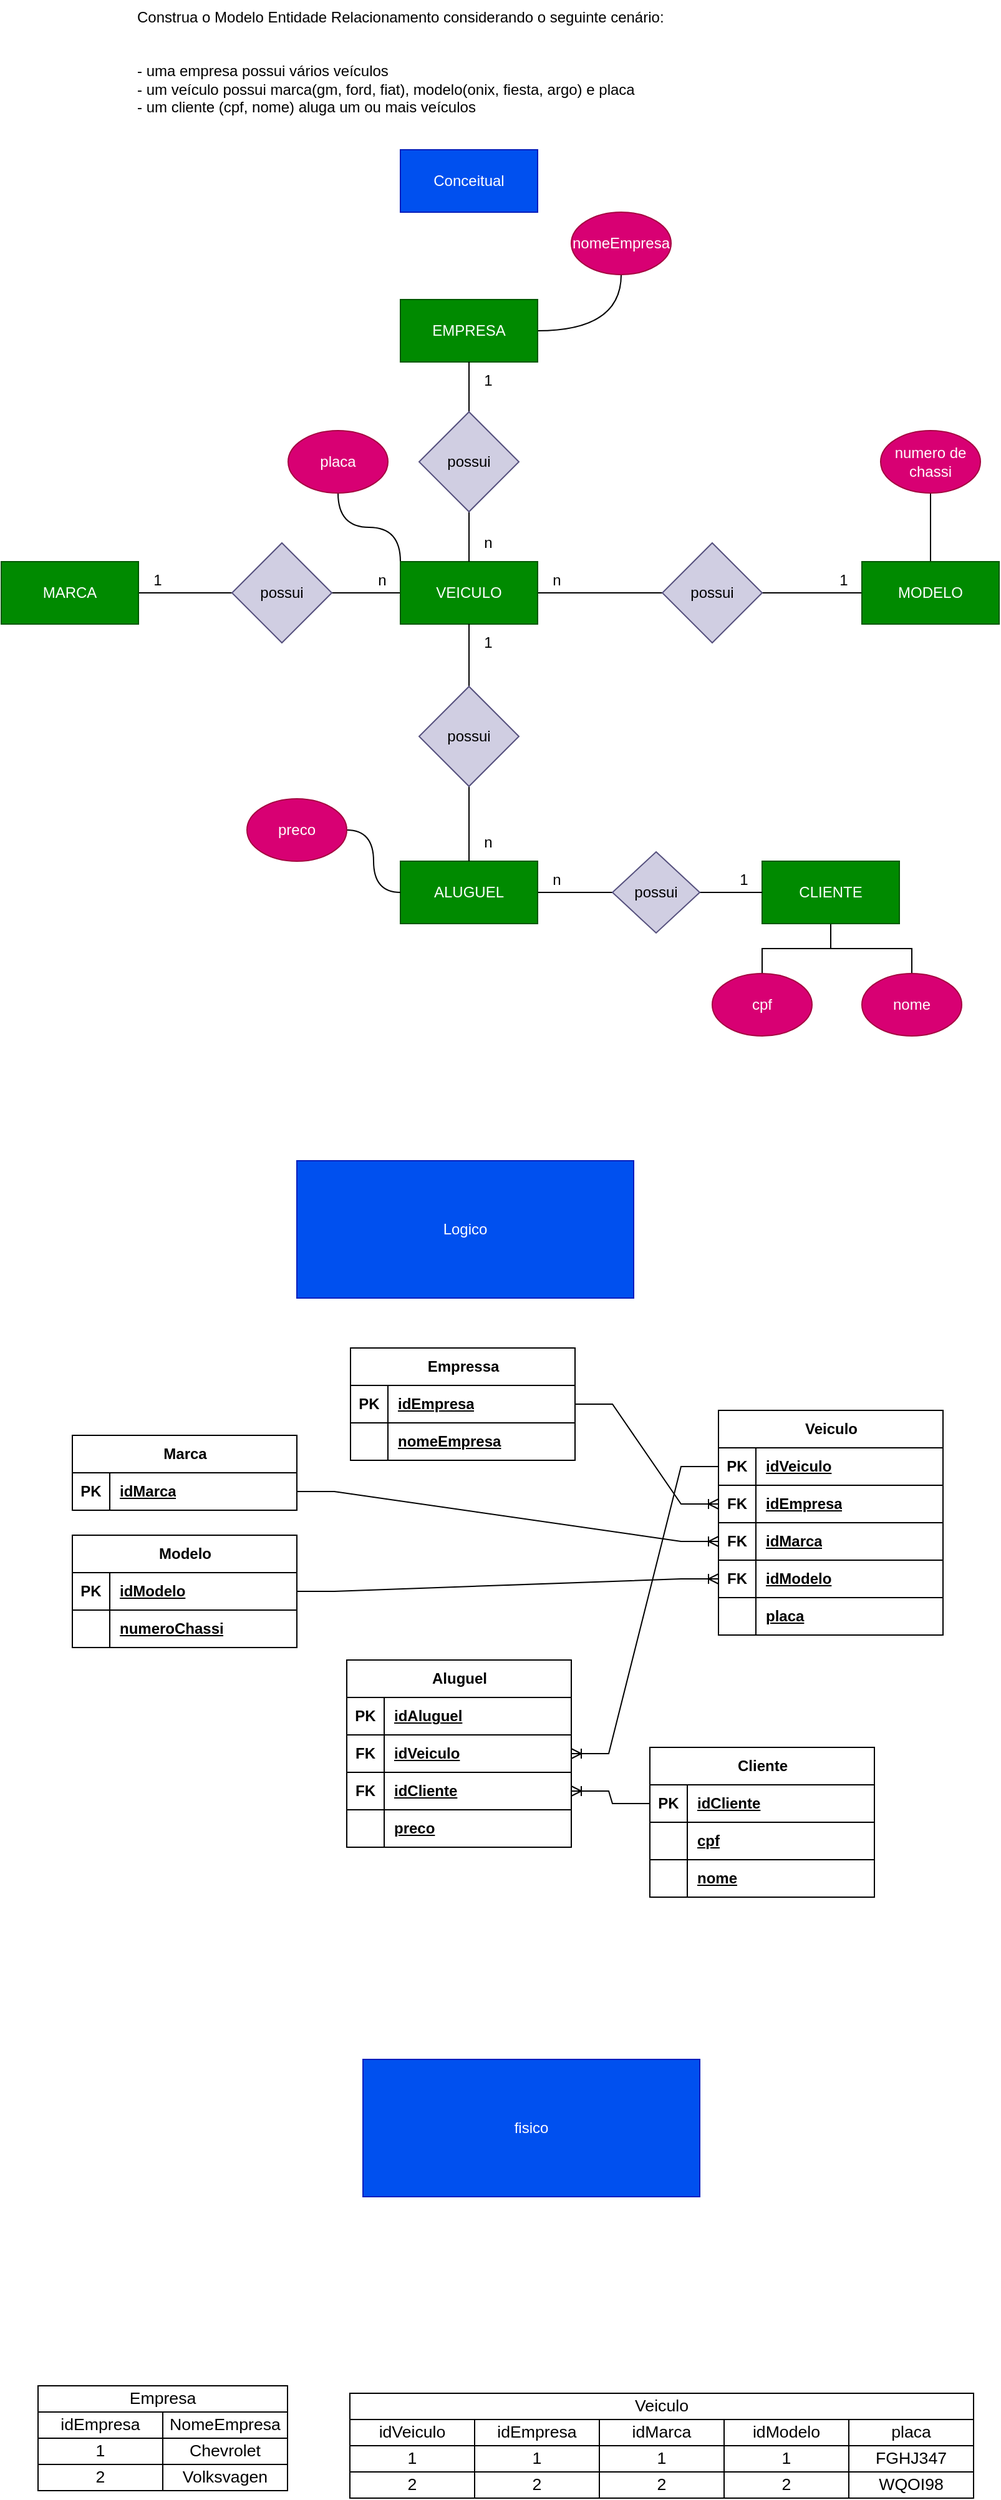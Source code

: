 <mxfile version="21.6.5" type="device">
  <diagram name="Página-1" id="3KC6voFuvcbb78ZpNwO1">
    <mxGraphModel dx="1050" dy="581" grid="1" gridSize="10" guides="1" tooltips="1" connect="1" arrows="1" fold="1" page="1" pageScale="1" pageWidth="827" pageHeight="1169" math="0" shadow="0">
      <root>
        <mxCell id="0" />
        <mxCell id="1" parent="0" />
        <mxCell id="j0HFmanKZ86CUpZfYPgK-1" value="Construa o Modelo Entidade Relacionamento considerando o seguinte cenário:&#xa;&#xa;&#xa;- uma empresa possui vários veículos&#xa;- um veículo possui marca(gm, ford, fiat), modelo(onix, fiesta, argo) e placa&#xa;- um cliente (cpf, nome) aluga um ou mais veículos" style="text;whiteSpace=wrap;" parent="1" vertex="1">
          <mxGeometry x="120" y="10" width="520" height="100" as="geometry" />
        </mxCell>
        <mxCell id="DOLbJT_8JHwkH9rWzf13-92" style="edgeStyle=orthogonalEdgeStyle;rounded=0;orthogonalLoop=1;jettySize=auto;html=1;endArrow=none;endFill=0;curved=1;" edge="1" parent="1" source="j0HFmanKZ86CUpZfYPgK-2" target="DOLbJT_8JHwkH9rWzf13-91">
          <mxGeometry relative="1" as="geometry" />
        </mxCell>
        <mxCell id="j0HFmanKZ86CUpZfYPgK-2" value="EMPRESA" style="html=1;whiteSpace=wrap;fillColor=#008a00;fontColor=#ffffff;strokeColor=#005700;" parent="1" vertex="1">
          <mxGeometry x="333" y="250" width="110" height="50" as="geometry" />
        </mxCell>
        <mxCell id="0wIgEY-jTWhRI0YMsKcy-2" style="edgeStyle=orthogonalEdgeStyle;rounded=0;orthogonalLoop=1;jettySize=auto;html=1;entryX=1;entryY=0.5;entryDx=0;entryDy=0;endArrow=none;endFill=0;" parent="1" source="j0HFmanKZ86CUpZfYPgK-3" target="0wIgEY-jTWhRI0YMsKcy-1" edge="1">
          <mxGeometry relative="1" as="geometry" />
        </mxCell>
        <mxCell id="0wIgEY-jTWhRI0YMsKcy-7" style="edgeStyle=orthogonalEdgeStyle;rounded=0;orthogonalLoop=1;jettySize=auto;html=1;entryX=0;entryY=0.5;entryDx=0;entryDy=0;endArrow=none;endFill=0;" parent="1" source="j0HFmanKZ86CUpZfYPgK-3" target="0wIgEY-jTWhRI0YMsKcy-6" edge="1">
          <mxGeometry relative="1" as="geometry">
            <mxPoint x="583" y="485" as="targetPoint" />
          </mxGeometry>
        </mxCell>
        <mxCell id="0wIgEY-jTWhRI0YMsKcy-13" style="rounded=0;orthogonalLoop=1;jettySize=auto;html=1;endArrow=none;endFill=0;edgeStyle=orthogonalEdgeStyle;curved=1;exitX=0;exitY=0;exitDx=0;exitDy=0;" parent="1" source="j0HFmanKZ86CUpZfYPgK-3" target="j0HFmanKZ86CUpZfYPgK-18" edge="1">
          <mxGeometry relative="1" as="geometry" />
        </mxCell>
        <mxCell id="j0HFmanKZ86CUpZfYPgK-3" value="VEICULO" style="html=1;whiteSpace=wrap;fillColor=#008a00;fontColor=#ffffff;strokeColor=#005700;" parent="1" vertex="1">
          <mxGeometry x="333" y="460" width="110" height="50" as="geometry" />
        </mxCell>
        <mxCell id="3XRkI4Bxzjqk7wCT-Cim-2" style="edgeStyle=orthogonalEdgeStyle;rounded=0;orthogonalLoop=1;jettySize=auto;html=1;endArrow=none;endFill=0;" parent="1" source="j0HFmanKZ86CUpZfYPgK-4" target="3XRkI4Bxzjqk7wCT-Cim-1" edge="1">
          <mxGeometry relative="1" as="geometry" />
        </mxCell>
        <mxCell id="3XRkI4Bxzjqk7wCT-Cim-4" style="edgeStyle=orthogonalEdgeStyle;rounded=0;orthogonalLoop=1;jettySize=auto;html=1;endArrow=none;endFill=0;" parent="1" source="j0HFmanKZ86CUpZfYPgK-4" target="3XRkI4Bxzjqk7wCT-Cim-3" edge="1">
          <mxGeometry relative="1" as="geometry" />
        </mxCell>
        <mxCell id="j0HFmanKZ86CUpZfYPgK-4" value="CLIENTE" style="html=1;whiteSpace=wrap;fillColor=#008a00;fontColor=#ffffff;strokeColor=#005700;" parent="1" vertex="1">
          <mxGeometry x="623" y="700" width="110" height="50" as="geometry" />
        </mxCell>
        <mxCell id="0wIgEY-jTWhRI0YMsKcy-16" style="edgeStyle=orthogonalEdgeStyle;rounded=0;orthogonalLoop=1;jettySize=auto;html=1;entryX=0.5;entryY=1;entryDx=0;entryDy=0;endArrow=none;endFill=0;" parent="1" source="j0HFmanKZ86CUpZfYPgK-5" target="j0HFmanKZ86CUpZfYPgK-2" edge="1">
          <mxGeometry relative="1" as="geometry" />
        </mxCell>
        <mxCell id="0wIgEY-jTWhRI0YMsKcy-17" style="edgeStyle=orthogonalEdgeStyle;rounded=0;orthogonalLoop=1;jettySize=auto;html=1;entryX=0.5;entryY=0;entryDx=0;entryDy=0;endArrow=none;endFill=0;" parent="1" source="j0HFmanKZ86CUpZfYPgK-5" target="j0HFmanKZ86CUpZfYPgK-3" edge="1">
          <mxGeometry relative="1" as="geometry" />
        </mxCell>
        <mxCell id="j0HFmanKZ86CUpZfYPgK-5" value="possui" style="rhombus;whiteSpace=wrap;html=1;fillColor=#d0cee2;strokeColor=#56517e;" parent="1" vertex="1">
          <mxGeometry x="348" y="340" width="80" height="80" as="geometry" />
        </mxCell>
        <mxCell id="j0HFmanKZ86CUpZfYPgK-18" value="placa" style="ellipse;whiteSpace=wrap;html=1;fillColor=#d80073;fontColor=#ffffff;strokeColor=#A50040;" parent="1" vertex="1">
          <mxGeometry x="243" y="355" width="80" height="50" as="geometry" />
        </mxCell>
        <mxCell id="3XRkI4Bxzjqk7wCT-Cim-1" value="cpf" style="ellipse;whiteSpace=wrap;html=1;fillColor=#d80073;fontColor=#ffffff;strokeColor=#A50040;" parent="1" vertex="1">
          <mxGeometry x="583" y="790" width="80" height="50" as="geometry" />
        </mxCell>
        <mxCell id="3XRkI4Bxzjqk7wCT-Cim-3" value="nome" style="ellipse;whiteSpace=wrap;html=1;fillColor=#d80073;fontColor=#ffffff;strokeColor=#A50040;" parent="1" vertex="1">
          <mxGeometry x="703" y="790" width="80" height="50" as="geometry" />
        </mxCell>
        <mxCell id="0wIgEY-jTWhRI0YMsKcy-4" style="edgeStyle=orthogonalEdgeStyle;rounded=0;orthogonalLoop=1;jettySize=auto;html=1;entryX=1;entryY=0.5;entryDx=0;entryDy=0;endArrow=none;endFill=0;" parent="1" source="0wIgEY-jTWhRI0YMsKcy-1" target="0wIgEY-jTWhRI0YMsKcy-3" edge="1">
          <mxGeometry relative="1" as="geometry" />
        </mxCell>
        <mxCell id="0wIgEY-jTWhRI0YMsKcy-1" value="possui" style="rhombus;whiteSpace=wrap;html=1;fillColor=#d0cee2;strokeColor=#56517e;" parent="1" vertex="1">
          <mxGeometry x="198" y="445" width="80" height="80" as="geometry" />
        </mxCell>
        <mxCell id="0wIgEY-jTWhRI0YMsKcy-3" value="MARCA" style="html=1;whiteSpace=wrap;fillColor=#008a00;fontColor=#ffffff;strokeColor=#005700;" parent="1" vertex="1">
          <mxGeometry x="13" y="460" width="110" height="50" as="geometry" />
        </mxCell>
        <mxCell id="0wIgEY-jTWhRI0YMsKcy-9" style="edgeStyle=orthogonalEdgeStyle;rounded=0;orthogonalLoop=1;jettySize=auto;html=1;entryX=0;entryY=0.5;entryDx=0;entryDy=0;endArrow=none;endFill=0;" parent="1" source="0wIgEY-jTWhRI0YMsKcy-6" target="0wIgEY-jTWhRI0YMsKcy-8" edge="1">
          <mxGeometry relative="1" as="geometry" />
        </mxCell>
        <mxCell id="0wIgEY-jTWhRI0YMsKcy-6" value="possui" style="rhombus;whiteSpace=wrap;html=1;fillColor=#d0cee2;strokeColor=#56517e;" parent="1" vertex="1">
          <mxGeometry x="543" y="445" width="80" height="80" as="geometry" />
        </mxCell>
        <mxCell id="DOLbJT_8JHwkH9rWzf13-42" style="edgeStyle=orthogonalEdgeStyle;rounded=0;orthogonalLoop=1;jettySize=auto;html=1;entryX=0.5;entryY=1;entryDx=0;entryDy=0;endArrow=none;endFill=0;" edge="1" parent="1" source="0wIgEY-jTWhRI0YMsKcy-8" target="DOLbJT_8JHwkH9rWzf13-40">
          <mxGeometry relative="1" as="geometry" />
        </mxCell>
        <mxCell id="0wIgEY-jTWhRI0YMsKcy-8" value="MODELO" style="html=1;whiteSpace=wrap;fillColor=#008a00;fontColor=#ffffff;strokeColor=#005700;" parent="1" vertex="1">
          <mxGeometry x="703" y="460" width="110" height="50" as="geometry" />
        </mxCell>
        <mxCell id="0wIgEY-jTWhRI0YMsKcy-32" style="edgeStyle=orthogonalEdgeStyle;rounded=0;orthogonalLoop=1;jettySize=auto;html=1;entryX=0;entryY=0.5;entryDx=0;entryDy=0;endArrow=none;endFill=0;" parent="1" source="0wIgEY-jTWhRI0YMsKcy-10" target="0wIgEY-jTWhRI0YMsKcy-31" edge="1">
          <mxGeometry relative="1" as="geometry" />
        </mxCell>
        <mxCell id="0wIgEY-jTWhRI0YMsKcy-10" value="ALUGUEL" style="html=1;whiteSpace=wrap;fillColor=#008a00;fontColor=#ffffff;strokeColor=#005700;" parent="1" vertex="1">
          <mxGeometry x="333" y="700" width="110" height="50" as="geometry" />
        </mxCell>
        <mxCell id="0wIgEY-jTWhRI0YMsKcy-12" style="edgeStyle=orthogonalEdgeStyle;rounded=0;orthogonalLoop=1;jettySize=auto;html=1;exitX=0.5;exitY=1;exitDx=0;exitDy=0;" parent="1" source="3XRkI4Bxzjqk7wCT-Cim-1" target="3XRkI4Bxzjqk7wCT-Cim-1" edge="1">
          <mxGeometry relative="1" as="geometry" />
        </mxCell>
        <mxCell id="0wIgEY-jTWhRI0YMsKcy-19" value="1" style="text;html=1;align=center;verticalAlign=middle;resizable=0;points=[];autosize=1;strokeColor=none;fillColor=none;" parent="1" vertex="1">
          <mxGeometry x="388" y="300" width="30" height="30" as="geometry" />
        </mxCell>
        <mxCell id="0wIgEY-jTWhRI0YMsKcy-20" value="n" style="text;html=1;align=center;verticalAlign=middle;resizable=0;points=[];autosize=1;strokeColor=none;fillColor=none;" parent="1" vertex="1">
          <mxGeometry x="388" y="430" width="30" height="30" as="geometry" />
        </mxCell>
        <mxCell id="0wIgEY-jTWhRI0YMsKcy-21" value="1" style="text;html=1;align=center;verticalAlign=middle;resizable=0;points=[];autosize=1;strokeColor=none;fillColor=none;" parent="1" vertex="1">
          <mxGeometry x="123" y="460" width="30" height="30" as="geometry" />
        </mxCell>
        <mxCell id="0wIgEY-jTWhRI0YMsKcy-22" value="n" style="text;html=1;align=center;verticalAlign=middle;resizable=0;points=[];autosize=1;strokeColor=none;fillColor=none;" parent="1" vertex="1">
          <mxGeometry x="443" y="460" width="30" height="30" as="geometry" />
        </mxCell>
        <mxCell id="0wIgEY-jTWhRI0YMsKcy-23" value="1" style="text;html=1;align=center;verticalAlign=middle;resizable=0;points=[];autosize=1;strokeColor=none;fillColor=none;" parent="1" vertex="1">
          <mxGeometry x="673" y="460" width="30" height="30" as="geometry" />
        </mxCell>
        <mxCell id="0wIgEY-jTWhRI0YMsKcy-24" value="n" style="text;html=1;align=center;verticalAlign=middle;resizable=0;points=[];autosize=1;strokeColor=none;fillColor=none;" parent="1" vertex="1">
          <mxGeometry x="303" y="460" width="30" height="30" as="geometry" />
        </mxCell>
        <mxCell id="0wIgEY-jTWhRI0YMsKcy-26" style="edgeStyle=orthogonalEdgeStyle;rounded=0;orthogonalLoop=1;jettySize=auto;html=1;entryX=0.5;entryY=1;entryDx=0;entryDy=0;endArrow=none;endFill=0;" parent="1" source="0wIgEY-jTWhRI0YMsKcy-25" target="j0HFmanKZ86CUpZfYPgK-3" edge="1">
          <mxGeometry relative="1" as="geometry" />
        </mxCell>
        <mxCell id="0wIgEY-jTWhRI0YMsKcy-27" style="edgeStyle=orthogonalEdgeStyle;rounded=0;orthogonalLoop=1;jettySize=auto;html=1;endArrow=none;endFill=0;" parent="1" source="0wIgEY-jTWhRI0YMsKcy-25" target="0wIgEY-jTWhRI0YMsKcy-10" edge="1">
          <mxGeometry relative="1" as="geometry" />
        </mxCell>
        <mxCell id="0wIgEY-jTWhRI0YMsKcy-25" value="possui" style="rhombus;whiteSpace=wrap;html=1;fillColor=#d0cee2;strokeColor=#56517e;" parent="1" vertex="1">
          <mxGeometry x="348" y="560" width="80" height="80" as="geometry" />
        </mxCell>
        <mxCell id="0wIgEY-jTWhRI0YMsKcy-28" value="1" style="text;html=1;align=center;verticalAlign=middle;resizable=0;points=[];autosize=1;strokeColor=none;fillColor=none;" parent="1" vertex="1">
          <mxGeometry x="388" y="510" width="30" height="30" as="geometry" />
        </mxCell>
        <mxCell id="0wIgEY-jTWhRI0YMsKcy-29" value="n" style="text;html=1;align=center;verticalAlign=middle;resizable=0;points=[];autosize=1;strokeColor=none;fillColor=none;" parent="1" vertex="1">
          <mxGeometry x="388" y="670" width="30" height="30" as="geometry" />
        </mxCell>
        <mxCell id="0wIgEY-jTWhRI0YMsKcy-34" style="edgeStyle=orthogonalEdgeStyle;rounded=0;orthogonalLoop=1;jettySize=auto;html=1;entryX=0;entryY=0.5;entryDx=0;entryDy=0;endArrow=none;endFill=0;" parent="1" source="0wIgEY-jTWhRI0YMsKcy-31" target="j0HFmanKZ86CUpZfYPgK-4" edge="1">
          <mxGeometry relative="1" as="geometry" />
        </mxCell>
        <mxCell id="0wIgEY-jTWhRI0YMsKcy-31" value="possui" style="rhombus;whiteSpace=wrap;html=1;fillColor=#d0cee2;strokeColor=#56517e;" parent="1" vertex="1">
          <mxGeometry x="503" y="692.5" width="70" height="65" as="geometry" />
        </mxCell>
        <mxCell id="0wIgEY-jTWhRI0YMsKcy-35" value="n" style="text;html=1;align=center;verticalAlign=middle;resizable=0;points=[];autosize=1;strokeColor=none;fillColor=none;" parent="1" vertex="1">
          <mxGeometry x="443" y="700" width="30" height="30" as="geometry" />
        </mxCell>
        <mxCell id="0wIgEY-jTWhRI0YMsKcy-36" value="1" style="text;html=1;align=center;verticalAlign=middle;resizable=0;points=[];autosize=1;strokeColor=none;fillColor=none;" parent="1" vertex="1">
          <mxGeometry x="593" y="700" width="30" height="30" as="geometry" />
        </mxCell>
        <mxCell id="DOLbJT_8JHwkH9rWzf13-1" value="Conceitual" style="html=1;whiteSpace=wrap;fillColor=#0050ef;fontColor=#ffffff;strokeColor=#001DBC;" vertex="1" parent="1">
          <mxGeometry x="333" y="130" width="110" height="50" as="geometry" />
        </mxCell>
        <mxCell id="DOLbJT_8JHwkH9rWzf13-2" value="Logico" style="html=1;whiteSpace=wrap;fillColor=#0050ef;fontColor=#ffffff;strokeColor=#001DBC;" vertex="1" parent="1">
          <mxGeometry x="250" y="940" width="270" height="110" as="geometry" />
        </mxCell>
        <mxCell id="DOLbJT_8JHwkH9rWzf13-3" value="Empressa" style="shape=table;startSize=30;container=1;collapsible=1;childLayout=tableLayout;fixedRows=1;rowLines=0;fontStyle=1;align=center;resizeLast=1;html=1;" vertex="1" parent="1">
          <mxGeometry x="293" y="1090" width="180" height="90" as="geometry" />
        </mxCell>
        <mxCell id="DOLbJT_8JHwkH9rWzf13-4" value="" style="shape=tableRow;horizontal=0;startSize=0;swimlaneHead=0;swimlaneBody=0;fillColor=none;collapsible=0;dropTarget=0;points=[[0,0.5],[1,0.5]];portConstraint=eastwest;top=0;left=0;right=0;bottom=1;" vertex="1" parent="DOLbJT_8JHwkH9rWzf13-3">
          <mxGeometry y="30" width="180" height="30" as="geometry" />
        </mxCell>
        <mxCell id="DOLbJT_8JHwkH9rWzf13-5" value="PK" style="shape=partialRectangle;connectable=0;fillColor=none;top=0;left=0;bottom=0;right=0;fontStyle=1;overflow=hidden;whiteSpace=wrap;html=1;" vertex="1" parent="DOLbJT_8JHwkH9rWzf13-4">
          <mxGeometry width="30" height="30" as="geometry">
            <mxRectangle width="30" height="30" as="alternateBounds" />
          </mxGeometry>
        </mxCell>
        <mxCell id="DOLbJT_8JHwkH9rWzf13-6" value="idEmpresa" style="shape=partialRectangle;connectable=0;fillColor=none;top=0;left=0;bottom=0;right=0;align=left;spacingLeft=6;fontStyle=5;overflow=hidden;whiteSpace=wrap;html=1;" vertex="1" parent="DOLbJT_8JHwkH9rWzf13-4">
          <mxGeometry x="30" width="150" height="30" as="geometry">
            <mxRectangle width="150" height="30" as="alternateBounds" />
          </mxGeometry>
        </mxCell>
        <mxCell id="DOLbJT_8JHwkH9rWzf13-88" style="shape=tableRow;horizontal=0;startSize=0;swimlaneHead=0;swimlaneBody=0;fillColor=none;collapsible=0;dropTarget=0;points=[[0,0.5],[1,0.5]];portConstraint=eastwest;top=0;left=0;right=0;bottom=1;" vertex="1" parent="DOLbJT_8JHwkH9rWzf13-3">
          <mxGeometry y="60" width="180" height="30" as="geometry" />
        </mxCell>
        <mxCell id="DOLbJT_8JHwkH9rWzf13-89" style="shape=partialRectangle;connectable=0;fillColor=none;top=0;left=0;bottom=0;right=0;fontStyle=1;overflow=hidden;whiteSpace=wrap;html=1;" vertex="1" parent="DOLbJT_8JHwkH9rWzf13-88">
          <mxGeometry width="30" height="30" as="geometry">
            <mxRectangle width="30" height="30" as="alternateBounds" />
          </mxGeometry>
        </mxCell>
        <mxCell id="DOLbJT_8JHwkH9rWzf13-90" value="nomeEmpresa" style="shape=partialRectangle;connectable=0;fillColor=none;top=0;left=0;bottom=0;right=0;align=left;spacingLeft=6;fontStyle=5;overflow=hidden;whiteSpace=wrap;html=1;" vertex="1" parent="DOLbJT_8JHwkH9rWzf13-88">
          <mxGeometry x="30" width="150" height="30" as="geometry">
            <mxRectangle width="150" height="30" as="alternateBounds" />
          </mxGeometry>
        </mxCell>
        <mxCell id="DOLbJT_8JHwkH9rWzf13-16" value="Veiculo" style="shape=table;startSize=30;container=1;collapsible=1;childLayout=tableLayout;fixedRows=1;rowLines=0;fontStyle=1;align=center;resizeLast=1;html=1;" vertex="1" parent="1">
          <mxGeometry x="588" y="1140" width="180" height="180" as="geometry" />
        </mxCell>
        <mxCell id="DOLbJT_8JHwkH9rWzf13-17" value="" style="shape=tableRow;horizontal=0;startSize=0;swimlaneHead=0;swimlaneBody=0;fillColor=none;collapsible=0;dropTarget=0;points=[[0,0.5],[1,0.5]];portConstraint=eastwest;top=0;left=0;right=0;bottom=1;" vertex="1" parent="DOLbJT_8JHwkH9rWzf13-16">
          <mxGeometry y="30" width="180" height="30" as="geometry" />
        </mxCell>
        <mxCell id="DOLbJT_8JHwkH9rWzf13-18" value="PK" style="shape=partialRectangle;connectable=0;fillColor=none;top=0;left=0;bottom=0;right=0;fontStyle=1;overflow=hidden;whiteSpace=wrap;html=1;" vertex="1" parent="DOLbJT_8JHwkH9rWzf13-17">
          <mxGeometry width="30" height="30" as="geometry">
            <mxRectangle width="30" height="30" as="alternateBounds" />
          </mxGeometry>
        </mxCell>
        <mxCell id="DOLbJT_8JHwkH9rWzf13-19" value="idVeiculo" style="shape=partialRectangle;connectable=0;fillColor=none;top=0;left=0;bottom=0;right=0;align=left;spacingLeft=6;fontStyle=5;overflow=hidden;whiteSpace=wrap;html=1;" vertex="1" parent="DOLbJT_8JHwkH9rWzf13-17">
          <mxGeometry x="30" width="150" height="30" as="geometry">
            <mxRectangle width="150" height="30" as="alternateBounds" />
          </mxGeometry>
        </mxCell>
        <mxCell id="DOLbJT_8JHwkH9rWzf13-20" style="shape=tableRow;horizontal=0;startSize=0;swimlaneHead=0;swimlaneBody=0;fillColor=none;collapsible=0;dropTarget=0;points=[[0,0.5],[1,0.5]];portConstraint=eastwest;top=0;left=0;right=0;bottom=1;" vertex="1" parent="DOLbJT_8JHwkH9rWzf13-16">
          <mxGeometry y="60" width="180" height="30" as="geometry" />
        </mxCell>
        <mxCell id="DOLbJT_8JHwkH9rWzf13-21" value="FK" style="shape=partialRectangle;connectable=0;fillColor=none;top=0;left=0;bottom=0;right=0;fontStyle=1;overflow=hidden;whiteSpace=wrap;html=1;" vertex="1" parent="DOLbJT_8JHwkH9rWzf13-20">
          <mxGeometry width="30" height="30" as="geometry">
            <mxRectangle width="30" height="30" as="alternateBounds" />
          </mxGeometry>
        </mxCell>
        <mxCell id="DOLbJT_8JHwkH9rWzf13-22" value="idEmpresa" style="shape=partialRectangle;connectable=0;fillColor=none;top=0;left=0;bottom=0;right=0;align=left;spacingLeft=6;fontStyle=5;overflow=hidden;whiteSpace=wrap;html=1;" vertex="1" parent="DOLbJT_8JHwkH9rWzf13-20">
          <mxGeometry x="30" width="150" height="30" as="geometry">
            <mxRectangle width="150" height="30" as="alternateBounds" />
          </mxGeometry>
        </mxCell>
        <mxCell id="DOLbJT_8JHwkH9rWzf13-66" style="shape=tableRow;horizontal=0;startSize=0;swimlaneHead=0;swimlaneBody=0;fillColor=none;collapsible=0;dropTarget=0;points=[[0,0.5],[1,0.5]];portConstraint=eastwest;top=0;left=0;right=0;bottom=1;" vertex="1" parent="DOLbJT_8JHwkH9rWzf13-16">
          <mxGeometry y="90" width="180" height="30" as="geometry" />
        </mxCell>
        <mxCell id="DOLbJT_8JHwkH9rWzf13-67" value="FK" style="shape=partialRectangle;connectable=0;fillColor=none;top=0;left=0;bottom=0;right=0;fontStyle=1;overflow=hidden;whiteSpace=wrap;html=1;" vertex="1" parent="DOLbJT_8JHwkH9rWzf13-66">
          <mxGeometry width="30" height="30" as="geometry">
            <mxRectangle width="30" height="30" as="alternateBounds" />
          </mxGeometry>
        </mxCell>
        <mxCell id="DOLbJT_8JHwkH9rWzf13-68" value="idMarca" style="shape=partialRectangle;connectable=0;fillColor=none;top=0;left=0;bottom=0;right=0;align=left;spacingLeft=6;fontStyle=5;overflow=hidden;whiteSpace=wrap;html=1;" vertex="1" parent="DOLbJT_8JHwkH9rWzf13-66">
          <mxGeometry x="30" width="150" height="30" as="geometry">
            <mxRectangle width="150" height="30" as="alternateBounds" />
          </mxGeometry>
        </mxCell>
        <mxCell id="DOLbJT_8JHwkH9rWzf13-69" style="shape=tableRow;horizontal=0;startSize=0;swimlaneHead=0;swimlaneBody=0;fillColor=none;collapsible=0;dropTarget=0;points=[[0,0.5],[1,0.5]];portConstraint=eastwest;top=0;left=0;right=0;bottom=1;" vertex="1" parent="DOLbJT_8JHwkH9rWzf13-16">
          <mxGeometry y="120" width="180" height="30" as="geometry" />
        </mxCell>
        <mxCell id="DOLbJT_8JHwkH9rWzf13-70" value="FK" style="shape=partialRectangle;connectable=0;fillColor=none;top=0;left=0;bottom=0;right=0;fontStyle=1;overflow=hidden;whiteSpace=wrap;html=1;" vertex="1" parent="DOLbJT_8JHwkH9rWzf13-69">
          <mxGeometry width="30" height="30" as="geometry">
            <mxRectangle width="30" height="30" as="alternateBounds" />
          </mxGeometry>
        </mxCell>
        <mxCell id="DOLbJT_8JHwkH9rWzf13-71" value="idModelo" style="shape=partialRectangle;connectable=0;fillColor=none;top=0;left=0;bottom=0;right=0;align=left;spacingLeft=6;fontStyle=5;overflow=hidden;whiteSpace=wrap;html=1;" vertex="1" parent="DOLbJT_8JHwkH9rWzf13-69">
          <mxGeometry x="30" width="150" height="30" as="geometry">
            <mxRectangle width="150" height="30" as="alternateBounds" />
          </mxGeometry>
        </mxCell>
        <mxCell id="DOLbJT_8JHwkH9rWzf13-63" style="shape=tableRow;horizontal=0;startSize=0;swimlaneHead=0;swimlaneBody=0;fillColor=none;collapsible=0;dropTarget=0;points=[[0,0.5],[1,0.5]];portConstraint=eastwest;top=0;left=0;right=0;bottom=1;" vertex="1" parent="DOLbJT_8JHwkH9rWzf13-16">
          <mxGeometry y="150" width="180" height="30" as="geometry" />
        </mxCell>
        <mxCell id="DOLbJT_8JHwkH9rWzf13-64" style="shape=partialRectangle;connectable=0;fillColor=none;top=0;left=0;bottom=0;right=0;fontStyle=1;overflow=hidden;whiteSpace=wrap;html=1;" vertex="1" parent="DOLbJT_8JHwkH9rWzf13-63">
          <mxGeometry width="30" height="30" as="geometry">
            <mxRectangle width="30" height="30" as="alternateBounds" />
          </mxGeometry>
        </mxCell>
        <mxCell id="DOLbJT_8JHwkH9rWzf13-65" value="placa" style="shape=partialRectangle;connectable=0;fillColor=none;top=0;left=0;bottom=0;right=0;align=left;spacingLeft=6;fontStyle=5;overflow=hidden;whiteSpace=wrap;html=1;" vertex="1" parent="DOLbJT_8JHwkH9rWzf13-63">
          <mxGeometry x="30" width="150" height="30" as="geometry">
            <mxRectangle width="150" height="30" as="alternateBounds" />
          </mxGeometry>
        </mxCell>
        <mxCell id="DOLbJT_8JHwkH9rWzf13-23" value="Modelo" style="shape=table;startSize=30;container=1;collapsible=1;childLayout=tableLayout;fixedRows=1;rowLines=0;fontStyle=1;align=center;resizeLast=1;html=1;" vertex="1" parent="1">
          <mxGeometry x="70" y="1240" width="180" height="90" as="geometry" />
        </mxCell>
        <mxCell id="DOLbJT_8JHwkH9rWzf13-24" value="" style="shape=tableRow;horizontal=0;startSize=0;swimlaneHead=0;swimlaneBody=0;fillColor=none;collapsible=0;dropTarget=0;points=[[0,0.5],[1,0.5]];portConstraint=eastwest;top=0;left=0;right=0;bottom=1;" vertex="1" parent="DOLbJT_8JHwkH9rWzf13-23">
          <mxGeometry y="30" width="180" height="30" as="geometry" />
        </mxCell>
        <mxCell id="DOLbJT_8JHwkH9rWzf13-25" value="PK" style="shape=partialRectangle;connectable=0;fillColor=none;top=0;left=0;bottom=0;right=0;fontStyle=1;overflow=hidden;whiteSpace=wrap;html=1;" vertex="1" parent="DOLbJT_8JHwkH9rWzf13-24">
          <mxGeometry width="30" height="30" as="geometry">
            <mxRectangle width="30" height="30" as="alternateBounds" />
          </mxGeometry>
        </mxCell>
        <mxCell id="DOLbJT_8JHwkH9rWzf13-26" value="idModelo" style="shape=partialRectangle;connectable=0;fillColor=none;top=0;left=0;bottom=0;right=0;align=left;spacingLeft=6;fontStyle=5;overflow=hidden;whiteSpace=wrap;html=1;" vertex="1" parent="DOLbJT_8JHwkH9rWzf13-24">
          <mxGeometry x="30" width="150" height="30" as="geometry">
            <mxRectangle width="150" height="30" as="alternateBounds" />
          </mxGeometry>
        </mxCell>
        <mxCell id="DOLbJT_8JHwkH9rWzf13-37" style="shape=tableRow;horizontal=0;startSize=0;swimlaneHead=0;swimlaneBody=0;fillColor=none;collapsible=0;dropTarget=0;points=[[0,0.5],[1,0.5]];portConstraint=eastwest;top=0;left=0;right=0;bottom=1;" vertex="1" parent="DOLbJT_8JHwkH9rWzf13-23">
          <mxGeometry y="60" width="180" height="30" as="geometry" />
        </mxCell>
        <mxCell id="DOLbJT_8JHwkH9rWzf13-38" style="shape=partialRectangle;connectable=0;fillColor=none;top=0;left=0;bottom=0;right=0;fontStyle=1;overflow=hidden;whiteSpace=wrap;html=1;" vertex="1" parent="DOLbJT_8JHwkH9rWzf13-37">
          <mxGeometry width="30" height="30" as="geometry">
            <mxRectangle width="30" height="30" as="alternateBounds" />
          </mxGeometry>
        </mxCell>
        <mxCell id="DOLbJT_8JHwkH9rWzf13-39" value="numeroChassi" style="shape=partialRectangle;connectable=0;fillColor=none;top=0;left=0;bottom=0;right=0;align=left;spacingLeft=6;fontStyle=5;overflow=hidden;whiteSpace=wrap;html=1;" vertex="1" parent="DOLbJT_8JHwkH9rWzf13-37">
          <mxGeometry x="30" width="150" height="30" as="geometry">
            <mxRectangle width="150" height="30" as="alternateBounds" />
          </mxGeometry>
        </mxCell>
        <mxCell id="DOLbJT_8JHwkH9rWzf13-30" value="Aluguel" style="shape=table;startSize=30;container=1;collapsible=1;childLayout=tableLayout;fixedRows=1;rowLines=0;fontStyle=1;align=center;resizeLast=1;html=1;" vertex="1" parent="1">
          <mxGeometry x="290" y="1340" width="180" height="150" as="geometry" />
        </mxCell>
        <mxCell id="DOLbJT_8JHwkH9rWzf13-31" value="" style="shape=tableRow;horizontal=0;startSize=0;swimlaneHead=0;swimlaneBody=0;fillColor=none;collapsible=0;dropTarget=0;points=[[0,0.5],[1,0.5]];portConstraint=eastwest;top=0;left=0;right=0;bottom=1;" vertex="1" parent="DOLbJT_8JHwkH9rWzf13-30">
          <mxGeometry y="30" width="180" height="30" as="geometry" />
        </mxCell>
        <mxCell id="DOLbJT_8JHwkH9rWzf13-32" value="PK" style="shape=partialRectangle;connectable=0;fillColor=none;top=0;left=0;bottom=0;right=0;fontStyle=1;overflow=hidden;whiteSpace=wrap;html=1;" vertex="1" parent="DOLbJT_8JHwkH9rWzf13-31">
          <mxGeometry width="30" height="30" as="geometry">
            <mxRectangle width="30" height="30" as="alternateBounds" />
          </mxGeometry>
        </mxCell>
        <mxCell id="DOLbJT_8JHwkH9rWzf13-33" value="idAluguel" style="shape=partialRectangle;connectable=0;fillColor=none;top=0;left=0;bottom=0;right=0;align=left;spacingLeft=6;fontStyle=5;overflow=hidden;whiteSpace=wrap;html=1;" vertex="1" parent="DOLbJT_8JHwkH9rWzf13-31">
          <mxGeometry x="30" width="150" height="30" as="geometry">
            <mxRectangle width="150" height="30" as="alternateBounds" />
          </mxGeometry>
        </mxCell>
        <mxCell id="DOLbJT_8JHwkH9rWzf13-75" style="shape=tableRow;horizontal=0;startSize=0;swimlaneHead=0;swimlaneBody=0;fillColor=none;collapsible=0;dropTarget=0;points=[[0,0.5],[1,0.5]];portConstraint=eastwest;top=0;left=0;right=0;bottom=1;" vertex="1" parent="DOLbJT_8JHwkH9rWzf13-30">
          <mxGeometry y="60" width="180" height="30" as="geometry" />
        </mxCell>
        <mxCell id="DOLbJT_8JHwkH9rWzf13-76" value="FK" style="shape=partialRectangle;connectable=0;fillColor=none;top=0;left=0;bottom=0;right=0;fontStyle=1;overflow=hidden;whiteSpace=wrap;html=1;" vertex="1" parent="DOLbJT_8JHwkH9rWzf13-75">
          <mxGeometry width="30" height="30" as="geometry">
            <mxRectangle width="30" height="30" as="alternateBounds" />
          </mxGeometry>
        </mxCell>
        <mxCell id="DOLbJT_8JHwkH9rWzf13-77" value="idVeiculo" style="shape=partialRectangle;connectable=0;fillColor=none;top=0;left=0;bottom=0;right=0;align=left;spacingLeft=6;fontStyle=5;overflow=hidden;whiteSpace=wrap;html=1;" vertex="1" parent="DOLbJT_8JHwkH9rWzf13-75">
          <mxGeometry x="30" width="150" height="30" as="geometry">
            <mxRectangle width="150" height="30" as="alternateBounds" />
          </mxGeometry>
        </mxCell>
        <mxCell id="DOLbJT_8JHwkH9rWzf13-78" style="shape=tableRow;horizontal=0;startSize=0;swimlaneHead=0;swimlaneBody=0;fillColor=none;collapsible=0;dropTarget=0;points=[[0,0.5],[1,0.5]];portConstraint=eastwest;top=0;left=0;right=0;bottom=1;" vertex="1" parent="DOLbJT_8JHwkH9rWzf13-30">
          <mxGeometry y="90" width="180" height="30" as="geometry" />
        </mxCell>
        <mxCell id="DOLbJT_8JHwkH9rWzf13-79" value="FK" style="shape=partialRectangle;connectable=0;fillColor=none;top=0;left=0;bottom=0;right=0;fontStyle=1;overflow=hidden;whiteSpace=wrap;html=1;" vertex="1" parent="DOLbJT_8JHwkH9rWzf13-78">
          <mxGeometry width="30" height="30" as="geometry">
            <mxRectangle width="30" height="30" as="alternateBounds" />
          </mxGeometry>
        </mxCell>
        <mxCell id="DOLbJT_8JHwkH9rWzf13-80" value="idCliente" style="shape=partialRectangle;connectable=0;fillColor=none;top=0;left=0;bottom=0;right=0;align=left;spacingLeft=6;fontStyle=5;overflow=hidden;whiteSpace=wrap;html=1;" vertex="1" parent="DOLbJT_8JHwkH9rWzf13-78">
          <mxGeometry x="30" width="150" height="30" as="geometry">
            <mxRectangle width="150" height="30" as="alternateBounds" />
          </mxGeometry>
        </mxCell>
        <mxCell id="DOLbJT_8JHwkH9rWzf13-34" style="shape=tableRow;horizontal=0;startSize=0;swimlaneHead=0;swimlaneBody=0;fillColor=none;collapsible=0;dropTarget=0;points=[[0,0.5],[1,0.5]];portConstraint=eastwest;top=0;left=0;right=0;bottom=1;" vertex="1" parent="DOLbJT_8JHwkH9rWzf13-30">
          <mxGeometry y="120" width="180" height="30" as="geometry" />
        </mxCell>
        <mxCell id="DOLbJT_8JHwkH9rWzf13-35" style="shape=partialRectangle;connectable=0;fillColor=none;top=0;left=0;bottom=0;right=0;fontStyle=1;overflow=hidden;whiteSpace=wrap;html=1;" vertex="1" parent="DOLbJT_8JHwkH9rWzf13-34">
          <mxGeometry width="30" height="30" as="geometry">
            <mxRectangle width="30" height="30" as="alternateBounds" />
          </mxGeometry>
        </mxCell>
        <mxCell id="DOLbJT_8JHwkH9rWzf13-36" value="preco" style="shape=partialRectangle;connectable=0;fillColor=none;top=0;left=0;bottom=0;right=0;align=left;spacingLeft=6;fontStyle=5;overflow=hidden;whiteSpace=wrap;html=1;" vertex="1" parent="DOLbJT_8JHwkH9rWzf13-34">
          <mxGeometry x="30" width="150" height="30" as="geometry">
            <mxRectangle width="150" height="30" as="alternateBounds" />
          </mxGeometry>
        </mxCell>
        <mxCell id="DOLbJT_8JHwkH9rWzf13-40" value="numero de chassi" style="ellipse;whiteSpace=wrap;html=1;fillColor=#d80073;fontColor=#ffffff;strokeColor=#A50040;" vertex="1" parent="1">
          <mxGeometry x="718" y="355" width="80" height="50" as="geometry" />
        </mxCell>
        <mxCell id="DOLbJT_8JHwkH9rWzf13-44" value="Marca" style="shape=table;startSize=30;container=1;collapsible=1;childLayout=tableLayout;fixedRows=1;rowLines=0;fontStyle=1;align=center;resizeLast=1;html=1;" vertex="1" parent="1">
          <mxGeometry x="70" y="1160" width="180" height="60" as="geometry" />
        </mxCell>
        <mxCell id="DOLbJT_8JHwkH9rWzf13-45" value="" style="shape=tableRow;horizontal=0;startSize=0;swimlaneHead=0;swimlaneBody=0;fillColor=none;collapsible=0;dropTarget=0;points=[[0,0.5],[1,0.5]];portConstraint=eastwest;top=0;left=0;right=0;bottom=1;" vertex="1" parent="DOLbJT_8JHwkH9rWzf13-44">
          <mxGeometry y="30" width="180" height="30" as="geometry" />
        </mxCell>
        <mxCell id="DOLbJT_8JHwkH9rWzf13-46" value="PK" style="shape=partialRectangle;connectable=0;fillColor=none;top=0;left=0;bottom=0;right=0;fontStyle=1;overflow=hidden;whiteSpace=wrap;html=1;" vertex="1" parent="DOLbJT_8JHwkH9rWzf13-45">
          <mxGeometry width="30" height="30" as="geometry">
            <mxRectangle width="30" height="30" as="alternateBounds" />
          </mxGeometry>
        </mxCell>
        <mxCell id="DOLbJT_8JHwkH9rWzf13-47" value="idMarca" style="shape=partialRectangle;connectable=0;fillColor=none;top=0;left=0;bottom=0;right=0;align=left;spacingLeft=6;fontStyle=5;overflow=hidden;whiteSpace=wrap;html=1;" vertex="1" parent="DOLbJT_8JHwkH9rWzf13-45">
          <mxGeometry x="30" width="150" height="30" as="geometry">
            <mxRectangle width="150" height="30" as="alternateBounds" />
          </mxGeometry>
        </mxCell>
        <mxCell id="DOLbJT_8JHwkH9rWzf13-52" style="edgeStyle=orthogonalEdgeStyle;rounded=0;orthogonalLoop=1;jettySize=auto;html=1;entryX=0;entryY=0.5;entryDx=0;entryDy=0;endArrow=none;endFill=0;curved=1;" edge="1" parent="1" source="DOLbJT_8JHwkH9rWzf13-51" target="0wIgEY-jTWhRI0YMsKcy-10">
          <mxGeometry relative="1" as="geometry" />
        </mxCell>
        <mxCell id="DOLbJT_8JHwkH9rWzf13-51" value="preco" style="ellipse;whiteSpace=wrap;html=1;fillColor=#d80073;fontColor=#ffffff;strokeColor=#A50040;" vertex="1" parent="1">
          <mxGeometry x="210" y="650" width="80" height="50" as="geometry" />
        </mxCell>
        <mxCell id="DOLbJT_8JHwkH9rWzf13-53" value="Cliente" style="shape=table;startSize=30;container=1;collapsible=1;childLayout=tableLayout;fixedRows=1;rowLines=0;fontStyle=1;align=center;resizeLast=1;html=1;" vertex="1" parent="1">
          <mxGeometry x="533" y="1410" width="180" height="120" as="geometry" />
        </mxCell>
        <mxCell id="DOLbJT_8JHwkH9rWzf13-54" value="" style="shape=tableRow;horizontal=0;startSize=0;swimlaneHead=0;swimlaneBody=0;fillColor=none;collapsible=0;dropTarget=0;points=[[0,0.5],[1,0.5]];portConstraint=eastwest;top=0;left=0;right=0;bottom=1;" vertex="1" parent="DOLbJT_8JHwkH9rWzf13-53">
          <mxGeometry y="30" width="180" height="30" as="geometry" />
        </mxCell>
        <mxCell id="DOLbJT_8JHwkH9rWzf13-55" value="PK" style="shape=partialRectangle;connectable=0;fillColor=none;top=0;left=0;bottom=0;right=0;fontStyle=1;overflow=hidden;whiteSpace=wrap;html=1;" vertex="1" parent="DOLbJT_8JHwkH9rWzf13-54">
          <mxGeometry width="30" height="30" as="geometry">
            <mxRectangle width="30" height="30" as="alternateBounds" />
          </mxGeometry>
        </mxCell>
        <mxCell id="DOLbJT_8JHwkH9rWzf13-56" value="idCliente" style="shape=partialRectangle;connectable=0;fillColor=none;top=0;left=0;bottom=0;right=0;align=left;spacingLeft=6;fontStyle=5;overflow=hidden;whiteSpace=wrap;html=1;" vertex="1" parent="DOLbJT_8JHwkH9rWzf13-54">
          <mxGeometry x="30" width="150" height="30" as="geometry">
            <mxRectangle width="150" height="30" as="alternateBounds" />
          </mxGeometry>
        </mxCell>
        <mxCell id="DOLbJT_8JHwkH9rWzf13-57" style="shape=tableRow;horizontal=0;startSize=0;swimlaneHead=0;swimlaneBody=0;fillColor=none;collapsible=0;dropTarget=0;points=[[0,0.5],[1,0.5]];portConstraint=eastwest;top=0;left=0;right=0;bottom=1;" vertex="1" parent="DOLbJT_8JHwkH9rWzf13-53">
          <mxGeometry y="60" width="180" height="30" as="geometry" />
        </mxCell>
        <mxCell id="DOLbJT_8JHwkH9rWzf13-58" style="shape=partialRectangle;connectable=0;fillColor=none;top=0;left=0;bottom=0;right=0;fontStyle=1;overflow=hidden;whiteSpace=wrap;html=1;" vertex="1" parent="DOLbJT_8JHwkH9rWzf13-57">
          <mxGeometry width="30" height="30" as="geometry">
            <mxRectangle width="30" height="30" as="alternateBounds" />
          </mxGeometry>
        </mxCell>
        <mxCell id="DOLbJT_8JHwkH9rWzf13-59" value="cpf" style="shape=partialRectangle;connectable=0;fillColor=none;top=0;left=0;bottom=0;right=0;align=left;spacingLeft=6;fontStyle=5;overflow=hidden;whiteSpace=wrap;html=1;" vertex="1" parent="DOLbJT_8JHwkH9rWzf13-57">
          <mxGeometry x="30" width="150" height="30" as="geometry">
            <mxRectangle width="150" height="30" as="alternateBounds" />
          </mxGeometry>
        </mxCell>
        <mxCell id="DOLbJT_8JHwkH9rWzf13-60" style="shape=tableRow;horizontal=0;startSize=0;swimlaneHead=0;swimlaneBody=0;fillColor=none;collapsible=0;dropTarget=0;points=[[0,0.5],[1,0.5]];portConstraint=eastwest;top=0;left=0;right=0;bottom=1;" vertex="1" parent="DOLbJT_8JHwkH9rWzf13-53">
          <mxGeometry y="90" width="180" height="30" as="geometry" />
        </mxCell>
        <mxCell id="DOLbJT_8JHwkH9rWzf13-61" style="shape=partialRectangle;connectable=0;fillColor=none;top=0;left=0;bottom=0;right=0;fontStyle=1;overflow=hidden;whiteSpace=wrap;html=1;" vertex="1" parent="DOLbJT_8JHwkH9rWzf13-60">
          <mxGeometry width="30" height="30" as="geometry">
            <mxRectangle width="30" height="30" as="alternateBounds" />
          </mxGeometry>
        </mxCell>
        <mxCell id="DOLbJT_8JHwkH9rWzf13-62" value="nome" style="shape=partialRectangle;connectable=0;fillColor=none;top=0;left=0;bottom=0;right=0;align=left;spacingLeft=6;fontStyle=5;overflow=hidden;whiteSpace=wrap;html=1;" vertex="1" parent="DOLbJT_8JHwkH9rWzf13-60">
          <mxGeometry x="30" width="150" height="30" as="geometry">
            <mxRectangle width="150" height="30" as="alternateBounds" />
          </mxGeometry>
        </mxCell>
        <mxCell id="DOLbJT_8JHwkH9rWzf13-82" value="" style="edgeStyle=entityRelationEdgeStyle;fontSize=12;html=1;endArrow=ERoneToMany;rounded=0;entryX=1;entryY=0.5;entryDx=0;entryDy=0;exitX=0;exitY=0.5;exitDx=0;exitDy=0;" edge="1" parent="1" source="DOLbJT_8JHwkH9rWzf13-54" target="DOLbJT_8JHwkH9rWzf13-78">
          <mxGeometry width="100" height="100" relative="1" as="geometry">
            <mxPoint x="90" y="1600" as="sourcePoint" />
            <mxPoint x="210" y="1440" as="targetPoint" />
            <Array as="points">
              <mxPoint x="368" y="1810" />
            </Array>
          </mxGeometry>
        </mxCell>
        <mxCell id="DOLbJT_8JHwkH9rWzf13-83" value="" style="edgeStyle=entityRelationEdgeStyle;fontSize=12;html=1;endArrow=ERoneToMany;rounded=0;exitX=0;exitY=0.5;exitDx=0;exitDy=0;entryX=1;entryY=0.5;entryDx=0;entryDy=0;" edge="1" parent="1" source="DOLbJT_8JHwkH9rWzf13-17" target="DOLbJT_8JHwkH9rWzf13-75">
          <mxGeometry width="100" height="100" relative="1" as="geometry">
            <mxPoint x="403" y="1269" as="sourcePoint" />
            <mxPoint x="503" y="1169" as="targetPoint" />
          </mxGeometry>
        </mxCell>
        <mxCell id="DOLbJT_8JHwkH9rWzf13-84" value="" style="edgeStyle=entityRelationEdgeStyle;fontSize=12;html=1;endArrow=ERoneToMany;rounded=0;entryX=0;entryY=0.5;entryDx=0;entryDy=0;exitX=1;exitY=0.5;exitDx=0;exitDy=0;" edge="1" parent="1" source="DOLbJT_8JHwkH9rWzf13-4" target="DOLbJT_8JHwkH9rWzf13-20">
          <mxGeometry width="100" height="100" relative="1" as="geometry">
            <mxPoint x="210" y="1270" as="sourcePoint" />
            <mxPoint x="310" y="1170" as="targetPoint" />
          </mxGeometry>
        </mxCell>
        <mxCell id="DOLbJT_8JHwkH9rWzf13-85" value="" style="edgeStyle=entityRelationEdgeStyle;fontSize=12;html=1;endArrow=ERoneToMany;rounded=0;exitX=1;exitY=0.5;exitDx=0;exitDy=0;" edge="1" parent="1" source="DOLbJT_8JHwkH9rWzf13-45" target="DOLbJT_8JHwkH9rWzf13-66">
          <mxGeometry width="100" height="100" relative="1" as="geometry">
            <mxPoint x="370" y="1280" as="sourcePoint" />
            <mxPoint x="470" y="1180" as="targetPoint" />
          </mxGeometry>
        </mxCell>
        <mxCell id="DOLbJT_8JHwkH9rWzf13-86" value="" style="edgeStyle=entityRelationEdgeStyle;fontSize=12;html=1;endArrow=ERoneToMany;rounded=0;exitX=1;exitY=0.5;exitDx=0;exitDy=0;" edge="1" parent="1" source="DOLbJT_8JHwkH9rWzf13-24" target="DOLbJT_8JHwkH9rWzf13-69">
          <mxGeometry width="100" height="100" relative="1" as="geometry">
            <mxPoint x="370" y="1280" as="sourcePoint" />
            <mxPoint x="470" y="1180" as="targetPoint" />
          </mxGeometry>
        </mxCell>
        <mxCell id="DOLbJT_8JHwkH9rWzf13-87" value="fisico" style="html=1;whiteSpace=wrap;fillColor=#0050ef;fontColor=#ffffff;strokeColor=#001DBC;" vertex="1" parent="1">
          <mxGeometry x="303" y="1660" width="270" height="110" as="geometry" />
        </mxCell>
        <mxCell id="DOLbJT_8JHwkH9rWzf13-91" value="nomeEmpresa" style="ellipse;whiteSpace=wrap;html=1;fillColor=#d80073;fontColor=#ffffff;strokeColor=#A50040;" vertex="1" parent="1">
          <mxGeometry x="470" y="180" width="80" height="50" as="geometry" />
        </mxCell>
        <mxCell id="DOLbJT_8JHwkH9rWzf13-93" value="&lt;br&gt;&lt;table style=&quot;table-layout:fixed;font-size:10pt;font-family:Arial;width:0px;border-collapse:collapse;border:none&quot; border=&quot;1&quot; dir=&quot;ltr&quot; cellpadding=&quot;0&quot; cellspacing=&quot;0&quot; xmlns=&quot;http://www.w3.org/1999/xhtml&quot;&gt;&lt;colgroup&gt;&lt;col width=&quot;100&quot;&gt;&lt;col width=&quot;100&quot;&gt;&lt;/colgroup&gt;&lt;tbody&gt;&lt;tr style=&quot;height:21px;&quot;&gt;&lt;td data-sheets-value=&quot;{&amp;quot;1&amp;quot;:2,&amp;quot;2&amp;quot;:&amp;quot;Empresa&amp;quot;}&quot; colspan=&quot;2&quot; rowspan=&quot;1&quot; style=&quot;border-top:1px solid #000000;border-right:1px solid #000000;border-bottom:1px solid #000000;border-left:1px solid #000000;overflow:hidden;padding:2px 3px 2px 3px;vertical-align:bottom;background-color:#ffffff;text-align:center;&quot;&gt;Empresa&lt;/td&gt;&lt;/tr&gt;&lt;tr style=&quot;height:21px;&quot;&gt;&lt;td data-sheets-value=&quot;{&amp;quot;1&amp;quot;:2,&amp;quot;2&amp;quot;:&amp;quot;idEmpresa&amp;quot;}&quot; style=&quot;border-right:1px solid #000000;border-bottom:1px solid #000000;border-left:1px solid #000000;overflow:hidden;padding:2px 3px 2px 3px;vertical-align:bottom;text-align:center;&quot;&gt;idEmpresa&lt;/td&gt;&lt;td data-sheets-value=&quot;{&amp;quot;1&amp;quot;:2,&amp;quot;2&amp;quot;:&amp;quot;Chevrolet&amp;quot;}&quot; style=&quot;border-right:1px solid #000000;border-bottom:1px solid #000000;overflow:hidden;padding:2px 3px 2px 3px;vertical-align:bottom;text-align:center;&quot;&gt;NomeEmpresa&lt;/td&gt;&lt;/tr&gt;&lt;tr style=&quot;height:21px;&quot;&gt;&lt;td data-sheets-value=&quot;{&amp;quot;1&amp;quot;:3,&amp;quot;3&amp;quot;:1}&quot; style=&quot;border-right:1px solid #000000;border-bottom:1px solid #000000;border-left:1px solid #000000;overflow:hidden;padding:2px 3px 2px 3px;vertical-align:bottom;text-align:center;&quot;&gt;1&lt;/td&gt;&lt;td data-sheets-value=&quot;{&amp;quot;1&amp;quot;:2,&amp;quot;2&amp;quot;:&amp;quot;Chevrolet&amp;quot;}&quot; style=&quot;border-right:1px solid #000000;border-bottom:1px solid #000000;overflow:hidden;padding:2px 3px 2px 3px;vertical-align:bottom;text-align:center;&quot;&gt;Chevrolet&lt;/td&gt;&lt;/tr&gt;&lt;tr style=&quot;height:21px;&quot;&gt;&lt;td data-sheets-value=&quot;{&amp;quot;1&amp;quot;:3,&amp;quot;3&amp;quot;:2}&quot; style=&quot;border-right:1px solid #000000;border-bottom:1px solid #000000;border-left:1px solid #000000;overflow:hidden;padding:2px 3px 2px 3px;vertical-align:bottom;text-align:center;&quot;&gt;2&lt;/td&gt;&lt;td data-sheets-value=&quot;{&amp;quot;1&amp;quot;:2,&amp;quot;2&amp;quot;:&amp;quot;Chevrolet&amp;quot;}&quot; style=&quot;border-right:1px solid #000000;border-bottom:1px solid #000000;overflow:hidden;padding:2px 3px 2px 3px;vertical-align:bottom;text-align:center;&quot;&gt;Volksvagen&lt;/td&gt;&lt;/tr&gt;&lt;/tbody&gt;&lt;/table&gt;" style="text;whiteSpace=wrap;html=1;" vertex="1" parent="1">
          <mxGeometry x="40" y="1900" width="230" height="110" as="geometry" />
        </mxCell>
        <mxCell id="DOLbJT_8JHwkH9rWzf13-94" value="&lt;table xmlns=&quot;http://www.w3.org/1999/xhtml&quot; cellspacing=&quot;0&quot; cellpadding=&quot;0&quot; dir=&quot;ltr&quot; border=&quot;1&quot; style=&quot;table-layout:fixed;font-size:10pt;font-family:Arial;width:0px;border-collapse:collapse;border:none&quot;&gt;&lt;colgroup&gt;&lt;col width=&quot;100&quot;&gt;&lt;col width=&quot;100&quot;&gt;&lt;col width=&quot;100&quot;&gt;&lt;col width=&quot;100&quot;&gt;&lt;col width=&quot;100&quot;&gt;&lt;/colgroup&gt;&lt;tbody&gt;&lt;tr style=&quot;height:21px;&quot;&gt;&lt;td style=&quot;border-top:1px solid #000000;border-right:1px solid #000000;border-bottom:1px solid #000000;border-left:1px solid #000000;overflow:hidden;padding:2px 3px 2px 3px;vertical-align:bottom;text-align:center;&quot; rowspan=&quot;1&quot; colspan=&quot;5&quot; data-sheets-value=&quot;{&amp;quot;1&amp;quot;:2,&amp;quot;2&amp;quot;:&amp;quot;Veiculo&amp;quot;}&quot;&gt;Veiculo&lt;/td&gt;&lt;/tr&gt;&lt;tr style=&quot;height:21px;&quot;&gt;&lt;td style=&quot;border-right:1px solid #000000;border-bottom:1px solid #000000;border-left:1px solid #000000;overflow:hidden;padding:2px 3px 2px 3px;vertical-align:bottom;text-align:center;&quot; data-sheets-value=&quot;{&amp;quot;1&amp;quot;:2,&amp;quot;2&amp;quot;:&amp;quot;idVeiculo&amp;quot;}&quot;&gt;idVeiculo&lt;/td&gt;&lt;td style=&quot;border-right:1px solid #000000;border-bottom:1px solid #000000;overflow:hidden;padding:2px 3px 2px 3px;vertical-align:bottom;text-align:center;&quot; data-sheets-value=&quot;{&amp;quot;1&amp;quot;:2,&amp;quot;2&amp;quot;:&amp;quot;idEmpresa&amp;quot;}&quot;&gt;idEmpresa&lt;/td&gt;&lt;td style=&quot;border-right:1px solid #000000;border-bottom:1px solid #000000;overflow:hidden;padding:2px 3px 2px 3px;vertical-align:bottom;text-align:center;&quot; data-sheets-value=&quot;{&amp;quot;1&amp;quot;:2,&amp;quot;2&amp;quot;:&amp;quot;idMarca&amp;quot;}&quot;&gt;idMarca&lt;/td&gt;&lt;td style=&quot;border-right:1px solid #000000;border-bottom:1px solid #000000;overflow:hidden;padding:2px 3px 2px 3px;vertical-align:bottom;text-align:center;&quot; data-sheets-value=&quot;{&amp;quot;1&amp;quot;:2,&amp;quot;2&amp;quot;:&amp;quot;idModelo&amp;quot;}&quot;&gt;idModelo&lt;/td&gt;&lt;td style=&quot;border-right:1px solid #000000;border-bottom:1px solid #000000;overflow:hidden;padding:2px 3px 2px 3px;vertical-align:bottom;text-align:center;&quot; data-sheets-value=&quot;{&amp;quot;1&amp;quot;:2,&amp;quot;2&amp;quot;:&amp;quot;placa&amp;quot;}&quot;&gt;placa&lt;/td&gt;&lt;/tr&gt;&lt;tr style=&quot;height:21px;&quot;&gt;&lt;td style=&quot;border-right:1px solid #000000;border-bottom:1px solid #000000;border-left:1px solid #000000;overflow:hidden;padding:2px 3px 2px 3px;vertical-align:bottom;text-align:center;&quot; data-sheets-value=&quot;{&amp;quot;1&amp;quot;:3,&amp;quot;3&amp;quot;:1}&quot;&gt;1&lt;/td&gt;&lt;td style=&quot;border-right:1px solid #000000;border-bottom:1px solid #000000;overflow:hidden;padding:2px 3px 2px 3px;vertical-align:bottom;text-align:center;&quot; data-sheets-value=&quot;{&amp;quot;1&amp;quot;:3,&amp;quot;3&amp;quot;:1}&quot;&gt;1&lt;/td&gt;&lt;td style=&quot;border-right:1px solid #000000;border-bottom:1px solid #000000;overflow:hidden;padding:2px 3px 2px 3px;vertical-align:bottom;text-align:center;&quot; data-sheets-value=&quot;{&amp;quot;1&amp;quot;:3,&amp;quot;3&amp;quot;:1}&quot;&gt;1&lt;/td&gt;&lt;td style=&quot;border-right:1px solid #000000;border-bottom:1px solid #000000;overflow:hidden;padding:2px 3px 2px 3px;vertical-align:bottom;text-align:center;&quot; data-sheets-value=&quot;{&amp;quot;1&amp;quot;:3,&amp;quot;3&amp;quot;:1}&quot;&gt;1&lt;/td&gt;&lt;td style=&quot;border-right:1px solid #000000;border-bottom:1px solid #000000;overflow:hidden;padding:2px 3px 2px 3px;vertical-align:bottom;text-align:center;&quot; data-sheets-value=&quot;{&amp;quot;1&amp;quot;:2,&amp;quot;2&amp;quot;:&amp;quot;FGHJ347&amp;quot;}&quot;&gt;FGHJ347&lt;/td&gt;&lt;/tr&gt;&lt;tr style=&quot;height:21px;&quot;&gt;&lt;td style=&quot;border-right:1px solid #000000;border-bottom:1px solid #000000;border-left:1px solid #000000;overflow:hidden;padding:2px 3px 2px 3px;vertical-align:bottom;text-align:center;&quot; data-sheets-value=&quot;{&amp;quot;1&amp;quot;:3,&amp;quot;3&amp;quot;:2}&quot;&gt;2&lt;/td&gt;&lt;td style=&quot;border-right:1px solid #000000;border-bottom:1px solid #000000;overflow:hidden;padding:2px 3px 2px 3px;vertical-align:bottom;text-align:center;&quot; data-sheets-value=&quot;{&amp;quot;1&amp;quot;:3,&amp;quot;3&amp;quot;:2}&quot;&gt;2&lt;/td&gt;&lt;td style=&quot;border-right:1px solid #000000;border-bottom:1px solid #000000;overflow:hidden;padding:2px 3px 2px 3px;vertical-align:bottom;text-align:center;&quot; data-sheets-value=&quot;{&amp;quot;1&amp;quot;:3,&amp;quot;3&amp;quot;:2}&quot;&gt;2&lt;/td&gt;&lt;td style=&quot;border-right:1px solid #000000;border-bottom:1px solid #000000;overflow:hidden;padding:2px 3px 2px 3px;vertical-align:bottom;text-align:center;&quot; data-sheets-value=&quot;{&amp;quot;1&amp;quot;:3,&amp;quot;3&amp;quot;:2}&quot;&gt;2&lt;/td&gt;&lt;td style=&quot;border-right:1px solid #000000;border-bottom:1px solid #000000;overflow:hidden;padding:2px 3px 2px 3px;vertical-align:bottom;text-align:center;&quot; data-sheets-value=&quot;{&amp;quot;1&amp;quot;:2,&amp;quot;2&amp;quot;:&amp;quot;WQOI98&amp;quot;}&quot;&gt;WQOI98&lt;/td&gt;&lt;/tr&gt;&lt;/tbody&gt;&lt;/table&gt;" style="text;whiteSpace=wrap;html=1;" vertex="1" parent="1">
          <mxGeometry x="290" y="1920" width="502" height="90" as="geometry" />
        </mxCell>
      </root>
    </mxGraphModel>
  </diagram>
</mxfile>
